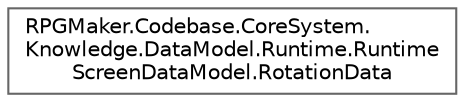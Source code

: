 digraph "クラス階層図"
{
 // LATEX_PDF_SIZE
  bgcolor="transparent";
  edge [fontname=Helvetica,fontsize=10,labelfontname=Helvetica,labelfontsize=10];
  node [fontname=Helvetica,fontsize=10,shape=box,height=0.2,width=0.4];
  rankdir="LR";
  Node0 [id="Node000000",label="RPGMaker.Codebase.CoreSystem.\lKnowledge.DataModel.Runtime.Runtime\lScreenDataModel.RotationData",height=0.2,width=0.4,color="grey40", fillcolor="white", style="filled",URL="$d4/d59/struct_r_p_g_maker_1_1_codebase_1_1_core_system_1_1_knowledge_1_1_data_model_1_1_runtime_1_1_run92e864ded841ee9e089d1b29e72c718d.html",tooltip="😁 回転データ"];
}
